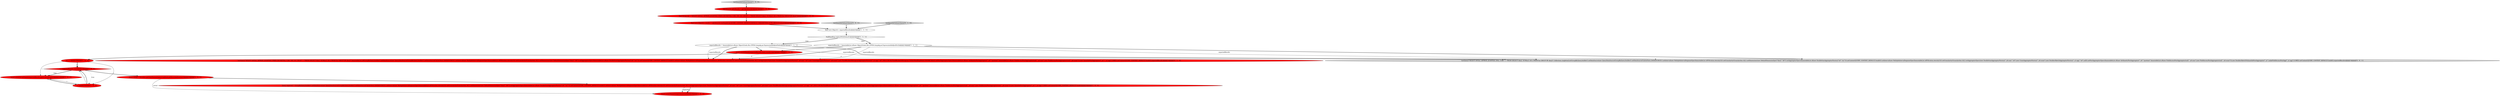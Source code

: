 digraph {
13 [style = filled, label = "i < expectedResults.size()@@@19@@@['1', '0', '0']", fillcolor = red, shape = diamond image = "AAA1AAABBB1BBB"];
0 [style = filled, label = "expectedResults = ImmutableList.of(new Object((((edu.fdu.CPPDG.tinypdg.pe.ExpressionInfo@a45e0e)@@@5@@@['1', '1', '1']", fillcolor = white, shape = ellipse image = "AAA0AAABBB1BBB"];
19 [style = filled, label = "testQuery(\"SELECT AVG(x), APPROX_QUANTILE_DS(x, 0.98)\" + \"FROM (SELECT dim2, SUM(m1) AS x FROM foo GROUP BY dim2)\",Collections.singletonList(GroupByQuery.builder().setDataSource(new QueryDataSource(GroupByQuery.builder().setDataSource(CalciteTests.DATASOURCE1).setInterval(new MultipleIntervalSegmentSpec(ImmutableList.of(Filtration.eternity()))).setGranularity(Granularities.ALL).setDimensions(new DefaultDimensionSpec(\"dim2\",\"d0\")).setAggregatorSpecs(ImmutableList.of(new DoubleSumAggregatorFactory(\"a0\",\"m1\"))).setContext(QUERY_CONTEXT_DEFAULT).build())).setInterval(new MultipleIntervalSegmentSpec(ImmutableList.of(Filtration.eternity()))).setGranularity(Granularities.ALL).setAggregatorSpecs(new DoubleSumAggregatorFactory(\"_a0:sum\",\"a0\"),new CountAggregatorFactory(\"_a0:count\"),new DoublesSketchAggregatorFactory(\"_a1:agg\",\"a0\",null)).setPostAggregatorSpecs(ImmutableList.of(new ArithmeticPostAggregator(\"_a0\",\"quotient\",ImmutableList.of(new FieldAccessPostAggregator(null,\"_a0:sum\"),new FieldAccessPostAggregator(null,\"_a0:count\"))),new DoublesSketchToQuantilePostAggregator(\"_a1\",makeFieldAccessPostAgg(\"_a1:agg\"),0.98f))).setContext(QUERY_CONTEXT_DEFAULT).build()),expectedResults)@@@14@@@['0', '0', '1']", fillcolor = lightgray, shape = ellipse image = "AAA0AAABBB3BBB"];
11 [style = filled, label = "final List<Object((> results = sqlLifecycle.runSimple(sql,QUERY_CONTEXT_DEFAULT,DEFAULT_PARAMETERS,AUTH_RESULT).toList()@@@5@@@['1', '0', '0']", fillcolor = red, shape = ellipse image = "AAA1AAABBB1BBB"];
4 [style = filled, label = "final List<Object((> expectedResults@@@3@@@['1', '1', '1']", fillcolor = white, shape = ellipse image = "AAA0AAABBB1BBB"];
16 [style = filled, label = "testQuery(\"SELECT AVG(x), APPROX_QUANTILE_FIXED_BUCKETS(x, 0.98, 100, 0.0, 100.0)\" + \"FROM (SELECT dim2, SUM(m1) AS x FROM foo GROUP BY dim2)\",ImmutableList.of(GroupByQuery.builder().setDataSource(new QueryDataSource(GroupByQuery.builder().setDataSource(CalciteTests.DATASOURCE1).setInterval(new MultipleIntervalSegmentSpec(ImmutableList.of(Filtration.eternity()))).setGranularity(Granularities.ALL).setDimensions(new DefaultDimensionSpec(\"dim2\",\"d0\")).setAggregatorSpecs(ImmutableList.of(new DoubleSumAggregatorFactory(\"a0\",\"m1\"))).setContext(QUERY_CONTEXT_DEFAULT).build())).setInterval(new MultipleIntervalSegmentSpec(ImmutableList.of(Filtration.eternity()))).setGranularity(Granularities.ALL).setAggregatorSpecs(new DoubleSumAggregatorFactory(\"_a0:sum\",\"a0\"),new CountAggregatorFactory(\"_a0:count\"),new FixedBucketsHistogramAggregatorFactory(\"_a1:agg\",\"a0\",100,0,100.0d,FixedBucketsHistogram.OutlierHandlingMode.IGNORE,false)).setPostAggregatorSpecs(ImmutableList.of(new ArithmeticPostAggregator(\"_a0\",\"quotient\",ImmutableList.of(new FieldAccessPostAggregator(null,\"_a0:sum\"),new FieldAccessPostAggregator(null,\"_a0:count\"))),new QuantilePostAggregator(\"_a1\",\"_a1:agg\",0.98f))).setContext(QUERY_CONTEXT_DEFAULT).build()),expectedResults)@@@14@@@['0', '1', '0']", fillcolor = red, shape = ellipse image = "AAA1AAABBB2BBB"];
15 [style = filled, label = "SqlLifecycle sqlLifecycle = getSqlLifecycle()@@@3@@@['1', '0', '0']", fillcolor = red, shape = ellipse image = "AAA1AAABBB1BBB"];
7 [style = filled, label = "Assert.assertEquals(expected,actual)@@@25@@@['1', '0', '0']", fillcolor = red, shape = ellipse image = "AAA1AAABBB1BBB"];
3 [style = filled, label = "Assert.assertEquals(expectedResults.size(),results.size())@@@17@@@['1', '0', '0']", fillcolor = red, shape = ellipse image = "AAA1AAABBB1BBB"];
14 [style = filled, label = "Query actual = Iterables.getOnlyElement(queryLogHook.getRecordedQueries())@@@23@@@['1', '0', '0']", fillcolor = red, shape = ellipse image = "AAA1AAABBB1BBB"];
1 [style = filled, label = "Assert.assertArrayEquals(expectedResults.get(i),results.get(i))@@@21@@@['1', '0', '0']", fillcolor = red, shape = ellipse image = "AAA1AAABBB1BBB"];
5 [style = filled, label = "expectedResults = ImmutableList.of(new Object((((edu.fdu.CPPDG.tinypdg.pe.ExpressionInfo@a45e1b)@@@10@@@['1', '1', '1']", fillcolor = white, shape = ellipse image = "AAA0AAABBB1BBB"];
6 [style = filled, label = "final String sql = \"SELECT AVG(x), APPROX_QUANTILE_FIXED_BUCKETS(x, 0.98, 100, 0.0, 100.0)\" + \"FROM (SELECT dim2, SUM(m1) AS x FROM foo GROUP BY dim2)\"@@@4@@@['1', '0', '0']", fillcolor = red, shape = ellipse image = "AAA1AAABBB1BBB"];
9 [style = filled, label = "NullHandling.replaceWithDefault()@@@4@@@['1', '1', '1']", fillcolor = white, shape = diamond image = "AAA0AAABBB1BBB"];
12 [style = filled, label = "Query expected = GroupByQuery.builder().setDataSource(new QueryDataSource(GroupByQuery.builder().setDataSource(CalciteTests.DATASOURCE1).setInterval(new MultipleIntervalSegmentSpec(ImmutableList.of(Filtration.eternity()))).setGranularity(Granularities.ALL).setDimensions(new DefaultDimensionSpec(\"dim2\",\"d0\")).setAggregatorSpecs(ImmutableList.of(new DoubleSumAggregatorFactory(\"a0\",\"m1\"))).setContext(QUERY_CONTEXT_DEFAULT).build())).setInterval(new MultipleIntervalSegmentSpec(ImmutableList.of(Filtration.eternity()))).setGranularity(Granularities.ALL).setAggregatorSpecs(new DoubleSumAggregatorFactory(\"_a0:sum\",\"a0\"),new CountAggregatorFactory(\"_a0:count\"),new FixedBucketsHistogramAggregatorFactory(\"_a1:agg\",\"a0\",100,0,100.0d,FixedBucketsHistogram.OutlierHandlingMode.IGNORE,false)).setPostAggregatorSpecs(ImmutableList.of(new ArithmeticPostAggregator(\"_a0\",\"quotient\",ImmutableList.of(new FieldAccessPostAggregator(null,\"_a0:sum\"),new FieldAccessPostAggregator(null,\"_a0:count\"))),new QuantilePostAggregator(\"_a1\",\"_a1:agg\",0.98f))).setContext(QUERY_CONTEXT_DEFAULT).build()@@@24@@@['1', '0', '0']", fillcolor = red, shape = ellipse image = "AAA1AAABBB1BBB"];
18 [style = filled, label = "testQuantileOnInnerQuery['0', '0', '1']", fillcolor = lightgray, shape = diamond image = "AAA0AAABBB3BBB"];
17 [style = filled, label = "testQuantileOnInnerQuery['0', '1', '0']", fillcolor = lightgray, shape = diamond image = "AAA0AAABBB2BBB"];
2 [style = filled, label = "int i = 0@@@18@@@['1', '0', '0']", fillcolor = red, shape = ellipse image = "AAA1AAABBB1BBB"];
8 [style = filled, label = "testQuantileOnInnerQuery['1', '0', '0']", fillcolor = lightgray, shape = diamond image = "AAA0AAABBB1BBB"];
10 [style = filled, label = "i++@@@20@@@['1', '0', '0']", fillcolor = red, shape = ellipse image = "AAA1AAABBB1BBB"];
0->3 [style = bold, label=""];
4->9 [style = bold, label=""];
5->3 [style = bold, label=""];
0->16 [style = bold, label=""];
9->0 [style = dotted, label="true"];
8->15 [style = bold, label=""];
9->0 [style = bold, label=""];
0->19 [style = bold, label=""];
11->4 [style = bold, label=""];
15->6 [style = bold, label=""];
2->13 [style = solid, label="i"];
10->1 [style = solid, label="i"];
12->7 [style = solid, label="expected"];
0->16 [style = solid, label="expectedResults"];
2->10 [style = solid, label="i"];
13->10 [style = dotted, label="true"];
10->13 [style = solid, label="i"];
14->7 [style = solid, label="actual"];
12->7 [style = bold, label=""];
13->1 [style = bold, label=""];
5->16 [style = solid, label="expectedResults"];
2->13 [style = bold, label=""];
3->19 [style = dashed, label="0"];
5->16 [style = bold, label=""];
5->19 [style = bold, label=""];
13->1 [style = dotted, label="true"];
0->19 [style = solid, label="expectedResults"];
18->4 [style = bold, label=""];
3->2 [style = bold, label=""];
10->13 [style = bold, label=""];
6->11 [style = bold, label=""];
14->12 [style = bold, label=""];
2->1 [style = solid, label="i"];
9->5 [style = dotted, label="false"];
9->5 [style = bold, label=""];
5->19 [style = solid, label="expectedResults"];
1->10 [style = bold, label=""];
13->14 [style = bold, label=""];
17->4 [style = bold, label=""];
3->16 [style = dashed, label="0"];
}
